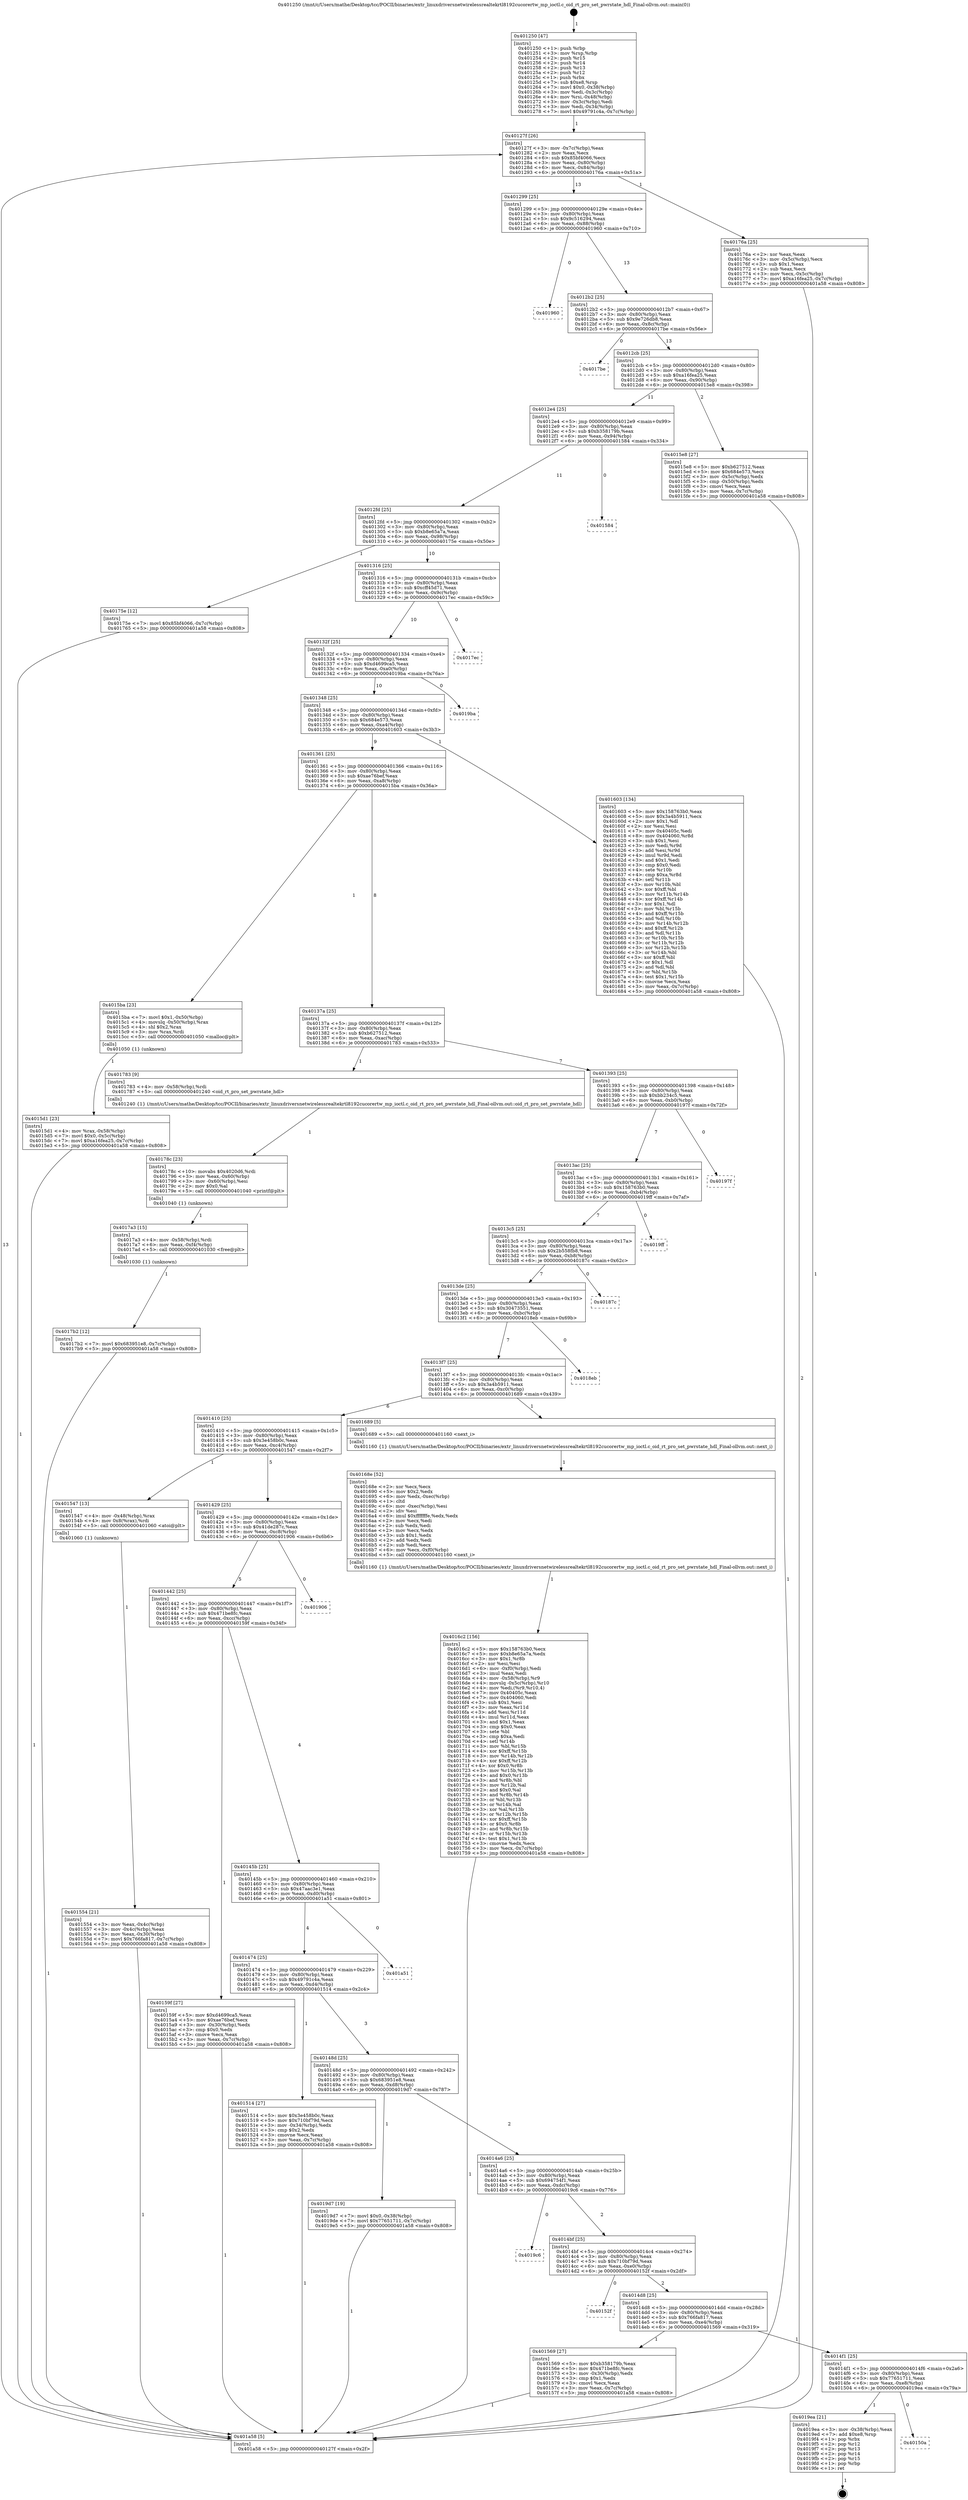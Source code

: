 digraph "0x401250" {
  label = "0x401250 (/mnt/c/Users/mathe/Desktop/tcc/POCII/binaries/extr_linuxdriversnetwirelessrealtekrtl8192cucorertw_mp_ioctl.c_oid_rt_pro_set_pwrstate_hdl_Final-ollvm.out::main(0))"
  labelloc = "t"
  node[shape=record]

  Entry [label="",width=0.3,height=0.3,shape=circle,fillcolor=black,style=filled]
  "0x40127f" [label="{
     0x40127f [26]\l
     | [instrs]\l
     &nbsp;&nbsp;0x40127f \<+3\>: mov -0x7c(%rbp),%eax\l
     &nbsp;&nbsp;0x401282 \<+2\>: mov %eax,%ecx\l
     &nbsp;&nbsp;0x401284 \<+6\>: sub $0x85bf4066,%ecx\l
     &nbsp;&nbsp;0x40128a \<+3\>: mov %eax,-0x80(%rbp)\l
     &nbsp;&nbsp;0x40128d \<+6\>: mov %ecx,-0x84(%rbp)\l
     &nbsp;&nbsp;0x401293 \<+6\>: je 000000000040176a \<main+0x51a\>\l
  }"]
  "0x40176a" [label="{
     0x40176a [25]\l
     | [instrs]\l
     &nbsp;&nbsp;0x40176a \<+2\>: xor %eax,%eax\l
     &nbsp;&nbsp;0x40176c \<+3\>: mov -0x5c(%rbp),%ecx\l
     &nbsp;&nbsp;0x40176f \<+3\>: sub $0x1,%eax\l
     &nbsp;&nbsp;0x401772 \<+2\>: sub %eax,%ecx\l
     &nbsp;&nbsp;0x401774 \<+3\>: mov %ecx,-0x5c(%rbp)\l
     &nbsp;&nbsp;0x401777 \<+7\>: movl $0xa16fea25,-0x7c(%rbp)\l
     &nbsp;&nbsp;0x40177e \<+5\>: jmp 0000000000401a58 \<main+0x808\>\l
  }"]
  "0x401299" [label="{
     0x401299 [25]\l
     | [instrs]\l
     &nbsp;&nbsp;0x401299 \<+5\>: jmp 000000000040129e \<main+0x4e\>\l
     &nbsp;&nbsp;0x40129e \<+3\>: mov -0x80(%rbp),%eax\l
     &nbsp;&nbsp;0x4012a1 \<+5\>: sub $0x9c516294,%eax\l
     &nbsp;&nbsp;0x4012a6 \<+6\>: mov %eax,-0x88(%rbp)\l
     &nbsp;&nbsp;0x4012ac \<+6\>: je 0000000000401960 \<main+0x710\>\l
  }"]
  Exit [label="",width=0.3,height=0.3,shape=circle,fillcolor=black,style=filled,peripheries=2]
  "0x401960" [label="{
     0x401960\l
  }", style=dashed]
  "0x4012b2" [label="{
     0x4012b2 [25]\l
     | [instrs]\l
     &nbsp;&nbsp;0x4012b2 \<+5\>: jmp 00000000004012b7 \<main+0x67\>\l
     &nbsp;&nbsp;0x4012b7 \<+3\>: mov -0x80(%rbp),%eax\l
     &nbsp;&nbsp;0x4012ba \<+5\>: sub $0x9e726db8,%eax\l
     &nbsp;&nbsp;0x4012bf \<+6\>: mov %eax,-0x8c(%rbp)\l
     &nbsp;&nbsp;0x4012c5 \<+6\>: je 00000000004017be \<main+0x56e\>\l
  }"]
  "0x40150a" [label="{
     0x40150a\l
  }", style=dashed]
  "0x4017be" [label="{
     0x4017be\l
  }", style=dashed]
  "0x4012cb" [label="{
     0x4012cb [25]\l
     | [instrs]\l
     &nbsp;&nbsp;0x4012cb \<+5\>: jmp 00000000004012d0 \<main+0x80\>\l
     &nbsp;&nbsp;0x4012d0 \<+3\>: mov -0x80(%rbp),%eax\l
     &nbsp;&nbsp;0x4012d3 \<+5\>: sub $0xa16fea25,%eax\l
     &nbsp;&nbsp;0x4012d8 \<+6\>: mov %eax,-0x90(%rbp)\l
     &nbsp;&nbsp;0x4012de \<+6\>: je 00000000004015e8 \<main+0x398\>\l
  }"]
  "0x4019ea" [label="{
     0x4019ea [21]\l
     | [instrs]\l
     &nbsp;&nbsp;0x4019ea \<+3\>: mov -0x38(%rbp),%eax\l
     &nbsp;&nbsp;0x4019ed \<+7\>: add $0xe8,%rsp\l
     &nbsp;&nbsp;0x4019f4 \<+1\>: pop %rbx\l
     &nbsp;&nbsp;0x4019f5 \<+2\>: pop %r12\l
     &nbsp;&nbsp;0x4019f7 \<+2\>: pop %r13\l
     &nbsp;&nbsp;0x4019f9 \<+2\>: pop %r14\l
     &nbsp;&nbsp;0x4019fb \<+2\>: pop %r15\l
     &nbsp;&nbsp;0x4019fd \<+1\>: pop %rbp\l
     &nbsp;&nbsp;0x4019fe \<+1\>: ret\l
  }"]
  "0x4015e8" [label="{
     0x4015e8 [27]\l
     | [instrs]\l
     &nbsp;&nbsp;0x4015e8 \<+5\>: mov $0xb627512,%eax\l
     &nbsp;&nbsp;0x4015ed \<+5\>: mov $0x684e573,%ecx\l
     &nbsp;&nbsp;0x4015f2 \<+3\>: mov -0x5c(%rbp),%edx\l
     &nbsp;&nbsp;0x4015f5 \<+3\>: cmp -0x50(%rbp),%edx\l
     &nbsp;&nbsp;0x4015f8 \<+3\>: cmovl %ecx,%eax\l
     &nbsp;&nbsp;0x4015fb \<+3\>: mov %eax,-0x7c(%rbp)\l
     &nbsp;&nbsp;0x4015fe \<+5\>: jmp 0000000000401a58 \<main+0x808\>\l
  }"]
  "0x4012e4" [label="{
     0x4012e4 [25]\l
     | [instrs]\l
     &nbsp;&nbsp;0x4012e4 \<+5\>: jmp 00000000004012e9 \<main+0x99\>\l
     &nbsp;&nbsp;0x4012e9 \<+3\>: mov -0x80(%rbp),%eax\l
     &nbsp;&nbsp;0x4012ec \<+5\>: sub $0xb358179b,%eax\l
     &nbsp;&nbsp;0x4012f1 \<+6\>: mov %eax,-0x94(%rbp)\l
     &nbsp;&nbsp;0x4012f7 \<+6\>: je 0000000000401584 \<main+0x334\>\l
  }"]
  "0x4017b2" [label="{
     0x4017b2 [12]\l
     | [instrs]\l
     &nbsp;&nbsp;0x4017b2 \<+7\>: movl $0x683951e8,-0x7c(%rbp)\l
     &nbsp;&nbsp;0x4017b9 \<+5\>: jmp 0000000000401a58 \<main+0x808\>\l
  }"]
  "0x401584" [label="{
     0x401584\l
  }", style=dashed]
  "0x4012fd" [label="{
     0x4012fd [25]\l
     | [instrs]\l
     &nbsp;&nbsp;0x4012fd \<+5\>: jmp 0000000000401302 \<main+0xb2\>\l
     &nbsp;&nbsp;0x401302 \<+3\>: mov -0x80(%rbp),%eax\l
     &nbsp;&nbsp;0x401305 \<+5\>: sub $0xb8e65a7a,%eax\l
     &nbsp;&nbsp;0x40130a \<+6\>: mov %eax,-0x98(%rbp)\l
     &nbsp;&nbsp;0x401310 \<+6\>: je 000000000040175e \<main+0x50e\>\l
  }"]
  "0x4017a3" [label="{
     0x4017a3 [15]\l
     | [instrs]\l
     &nbsp;&nbsp;0x4017a3 \<+4\>: mov -0x58(%rbp),%rdi\l
     &nbsp;&nbsp;0x4017a7 \<+6\>: mov %eax,-0xf4(%rbp)\l
     &nbsp;&nbsp;0x4017ad \<+5\>: call 0000000000401030 \<free@plt\>\l
     | [calls]\l
     &nbsp;&nbsp;0x401030 \{1\} (unknown)\l
  }"]
  "0x40175e" [label="{
     0x40175e [12]\l
     | [instrs]\l
     &nbsp;&nbsp;0x40175e \<+7\>: movl $0x85bf4066,-0x7c(%rbp)\l
     &nbsp;&nbsp;0x401765 \<+5\>: jmp 0000000000401a58 \<main+0x808\>\l
  }"]
  "0x401316" [label="{
     0x401316 [25]\l
     | [instrs]\l
     &nbsp;&nbsp;0x401316 \<+5\>: jmp 000000000040131b \<main+0xcb\>\l
     &nbsp;&nbsp;0x40131b \<+3\>: mov -0x80(%rbp),%eax\l
     &nbsp;&nbsp;0x40131e \<+5\>: sub $0xcff45d71,%eax\l
     &nbsp;&nbsp;0x401323 \<+6\>: mov %eax,-0x9c(%rbp)\l
     &nbsp;&nbsp;0x401329 \<+6\>: je 00000000004017ec \<main+0x59c\>\l
  }"]
  "0x40178c" [label="{
     0x40178c [23]\l
     | [instrs]\l
     &nbsp;&nbsp;0x40178c \<+10\>: movabs $0x4020d6,%rdi\l
     &nbsp;&nbsp;0x401796 \<+3\>: mov %eax,-0x60(%rbp)\l
     &nbsp;&nbsp;0x401799 \<+3\>: mov -0x60(%rbp),%esi\l
     &nbsp;&nbsp;0x40179c \<+2\>: mov $0x0,%al\l
     &nbsp;&nbsp;0x40179e \<+5\>: call 0000000000401040 \<printf@plt\>\l
     | [calls]\l
     &nbsp;&nbsp;0x401040 \{1\} (unknown)\l
  }"]
  "0x4017ec" [label="{
     0x4017ec\l
  }", style=dashed]
  "0x40132f" [label="{
     0x40132f [25]\l
     | [instrs]\l
     &nbsp;&nbsp;0x40132f \<+5\>: jmp 0000000000401334 \<main+0xe4\>\l
     &nbsp;&nbsp;0x401334 \<+3\>: mov -0x80(%rbp),%eax\l
     &nbsp;&nbsp;0x401337 \<+5\>: sub $0xd4699ca5,%eax\l
     &nbsp;&nbsp;0x40133c \<+6\>: mov %eax,-0xa0(%rbp)\l
     &nbsp;&nbsp;0x401342 \<+6\>: je 00000000004019ba \<main+0x76a\>\l
  }"]
  "0x4016c2" [label="{
     0x4016c2 [156]\l
     | [instrs]\l
     &nbsp;&nbsp;0x4016c2 \<+5\>: mov $0x158763b0,%ecx\l
     &nbsp;&nbsp;0x4016c7 \<+5\>: mov $0xb8e65a7a,%edx\l
     &nbsp;&nbsp;0x4016cc \<+3\>: mov $0x1,%r8b\l
     &nbsp;&nbsp;0x4016cf \<+2\>: xor %esi,%esi\l
     &nbsp;&nbsp;0x4016d1 \<+6\>: mov -0xf0(%rbp),%edi\l
     &nbsp;&nbsp;0x4016d7 \<+3\>: imul %eax,%edi\l
     &nbsp;&nbsp;0x4016da \<+4\>: mov -0x58(%rbp),%r9\l
     &nbsp;&nbsp;0x4016de \<+4\>: movslq -0x5c(%rbp),%r10\l
     &nbsp;&nbsp;0x4016e2 \<+4\>: mov %edi,(%r9,%r10,4)\l
     &nbsp;&nbsp;0x4016e6 \<+7\>: mov 0x40405c,%eax\l
     &nbsp;&nbsp;0x4016ed \<+7\>: mov 0x404060,%edi\l
     &nbsp;&nbsp;0x4016f4 \<+3\>: sub $0x1,%esi\l
     &nbsp;&nbsp;0x4016f7 \<+3\>: mov %eax,%r11d\l
     &nbsp;&nbsp;0x4016fa \<+3\>: add %esi,%r11d\l
     &nbsp;&nbsp;0x4016fd \<+4\>: imul %r11d,%eax\l
     &nbsp;&nbsp;0x401701 \<+3\>: and $0x1,%eax\l
     &nbsp;&nbsp;0x401704 \<+3\>: cmp $0x0,%eax\l
     &nbsp;&nbsp;0x401707 \<+3\>: sete %bl\l
     &nbsp;&nbsp;0x40170a \<+3\>: cmp $0xa,%edi\l
     &nbsp;&nbsp;0x40170d \<+4\>: setl %r14b\l
     &nbsp;&nbsp;0x401711 \<+3\>: mov %bl,%r15b\l
     &nbsp;&nbsp;0x401714 \<+4\>: xor $0xff,%r15b\l
     &nbsp;&nbsp;0x401718 \<+3\>: mov %r14b,%r12b\l
     &nbsp;&nbsp;0x40171b \<+4\>: xor $0xff,%r12b\l
     &nbsp;&nbsp;0x40171f \<+4\>: xor $0x0,%r8b\l
     &nbsp;&nbsp;0x401723 \<+3\>: mov %r15b,%r13b\l
     &nbsp;&nbsp;0x401726 \<+4\>: and $0x0,%r13b\l
     &nbsp;&nbsp;0x40172a \<+3\>: and %r8b,%bl\l
     &nbsp;&nbsp;0x40172d \<+3\>: mov %r12b,%al\l
     &nbsp;&nbsp;0x401730 \<+2\>: and $0x0,%al\l
     &nbsp;&nbsp;0x401732 \<+3\>: and %r8b,%r14b\l
     &nbsp;&nbsp;0x401735 \<+3\>: or %bl,%r13b\l
     &nbsp;&nbsp;0x401738 \<+3\>: or %r14b,%al\l
     &nbsp;&nbsp;0x40173b \<+3\>: xor %al,%r13b\l
     &nbsp;&nbsp;0x40173e \<+3\>: or %r12b,%r15b\l
     &nbsp;&nbsp;0x401741 \<+4\>: xor $0xff,%r15b\l
     &nbsp;&nbsp;0x401745 \<+4\>: or $0x0,%r8b\l
     &nbsp;&nbsp;0x401749 \<+3\>: and %r8b,%r15b\l
     &nbsp;&nbsp;0x40174c \<+3\>: or %r15b,%r13b\l
     &nbsp;&nbsp;0x40174f \<+4\>: test $0x1,%r13b\l
     &nbsp;&nbsp;0x401753 \<+3\>: cmovne %edx,%ecx\l
     &nbsp;&nbsp;0x401756 \<+3\>: mov %ecx,-0x7c(%rbp)\l
     &nbsp;&nbsp;0x401759 \<+5\>: jmp 0000000000401a58 \<main+0x808\>\l
  }"]
  "0x4019ba" [label="{
     0x4019ba\l
  }", style=dashed]
  "0x401348" [label="{
     0x401348 [25]\l
     | [instrs]\l
     &nbsp;&nbsp;0x401348 \<+5\>: jmp 000000000040134d \<main+0xfd\>\l
     &nbsp;&nbsp;0x40134d \<+3\>: mov -0x80(%rbp),%eax\l
     &nbsp;&nbsp;0x401350 \<+5\>: sub $0x684e573,%eax\l
     &nbsp;&nbsp;0x401355 \<+6\>: mov %eax,-0xa4(%rbp)\l
     &nbsp;&nbsp;0x40135b \<+6\>: je 0000000000401603 \<main+0x3b3\>\l
  }"]
  "0x40168e" [label="{
     0x40168e [52]\l
     | [instrs]\l
     &nbsp;&nbsp;0x40168e \<+2\>: xor %ecx,%ecx\l
     &nbsp;&nbsp;0x401690 \<+5\>: mov $0x2,%edx\l
     &nbsp;&nbsp;0x401695 \<+6\>: mov %edx,-0xec(%rbp)\l
     &nbsp;&nbsp;0x40169b \<+1\>: cltd\l
     &nbsp;&nbsp;0x40169c \<+6\>: mov -0xec(%rbp),%esi\l
     &nbsp;&nbsp;0x4016a2 \<+2\>: idiv %esi\l
     &nbsp;&nbsp;0x4016a4 \<+6\>: imul $0xfffffffe,%edx,%edx\l
     &nbsp;&nbsp;0x4016aa \<+2\>: mov %ecx,%edi\l
     &nbsp;&nbsp;0x4016ac \<+2\>: sub %edx,%edi\l
     &nbsp;&nbsp;0x4016ae \<+2\>: mov %ecx,%edx\l
     &nbsp;&nbsp;0x4016b0 \<+3\>: sub $0x1,%edx\l
     &nbsp;&nbsp;0x4016b3 \<+2\>: add %edx,%edi\l
     &nbsp;&nbsp;0x4016b5 \<+2\>: sub %edi,%ecx\l
     &nbsp;&nbsp;0x4016b7 \<+6\>: mov %ecx,-0xf0(%rbp)\l
     &nbsp;&nbsp;0x4016bd \<+5\>: call 0000000000401160 \<next_i\>\l
     | [calls]\l
     &nbsp;&nbsp;0x401160 \{1\} (/mnt/c/Users/mathe/Desktop/tcc/POCII/binaries/extr_linuxdriversnetwirelessrealtekrtl8192cucorertw_mp_ioctl.c_oid_rt_pro_set_pwrstate_hdl_Final-ollvm.out::next_i)\l
  }"]
  "0x401603" [label="{
     0x401603 [134]\l
     | [instrs]\l
     &nbsp;&nbsp;0x401603 \<+5\>: mov $0x158763b0,%eax\l
     &nbsp;&nbsp;0x401608 \<+5\>: mov $0x3a4b5911,%ecx\l
     &nbsp;&nbsp;0x40160d \<+2\>: mov $0x1,%dl\l
     &nbsp;&nbsp;0x40160f \<+2\>: xor %esi,%esi\l
     &nbsp;&nbsp;0x401611 \<+7\>: mov 0x40405c,%edi\l
     &nbsp;&nbsp;0x401618 \<+8\>: mov 0x404060,%r8d\l
     &nbsp;&nbsp;0x401620 \<+3\>: sub $0x1,%esi\l
     &nbsp;&nbsp;0x401623 \<+3\>: mov %edi,%r9d\l
     &nbsp;&nbsp;0x401626 \<+3\>: add %esi,%r9d\l
     &nbsp;&nbsp;0x401629 \<+4\>: imul %r9d,%edi\l
     &nbsp;&nbsp;0x40162d \<+3\>: and $0x1,%edi\l
     &nbsp;&nbsp;0x401630 \<+3\>: cmp $0x0,%edi\l
     &nbsp;&nbsp;0x401633 \<+4\>: sete %r10b\l
     &nbsp;&nbsp;0x401637 \<+4\>: cmp $0xa,%r8d\l
     &nbsp;&nbsp;0x40163b \<+4\>: setl %r11b\l
     &nbsp;&nbsp;0x40163f \<+3\>: mov %r10b,%bl\l
     &nbsp;&nbsp;0x401642 \<+3\>: xor $0xff,%bl\l
     &nbsp;&nbsp;0x401645 \<+3\>: mov %r11b,%r14b\l
     &nbsp;&nbsp;0x401648 \<+4\>: xor $0xff,%r14b\l
     &nbsp;&nbsp;0x40164c \<+3\>: xor $0x1,%dl\l
     &nbsp;&nbsp;0x40164f \<+3\>: mov %bl,%r15b\l
     &nbsp;&nbsp;0x401652 \<+4\>: and $0xff,%r15b\l
     &nbsp;&nbsp;0x401656 \<+3\>: and %dl,%r10b\l
     &nbsp;&nbsp;0x401659 \<+3\>: mov %r14b,%r12b\l
     &nbsp;&nbsp;0x40165c \<+4\>: and $0xff,%r12b\l
     &nbsp;&nbsp;0x401660 \<+3\>: and %dl,%r11b\l
     &nbsp;&nbsp;0x401663 \<+3\>: or %r10b,%r15b\l
     &nbsp;&nbsp;0x401666 \<+3\>: or %r11b,%r12b\l
     &nbsp;&nbsp;0x401669 \<+3\>: xor %r12b,%r15b\l
     &nbsp;&nbsp;0x40166c \<+3\>: or %r14b,%bl\l
     &nbsp;&nbsp;0x40166f \<+3\>: xor $0xff,%bl\l
     &nbsp;&nbsp;0x401672 \<+3\>: or $0x1,%dl\l
     &nbsp;&nbsp;0x401675 \<+2\>: and %dl,%bl\l
     &nbsp;&nbsp;0x401677 \<+3\>: or %bl,%r15b\l
     &nbsp;&nbsp;0x40167a \<+4\>: test $0x1,%r15b\l
     &nbsp;&nbsp;0x40167e \<+3\>: cmovne %ecx,%eax\l
     &nbsp;&nbsp;0x401681 \<+3\>: mov %eax,-0x7c(%rbp)\l
     &nbsp;&nbsp;0x401684 \<+5\>: jmp 0000000000401a58 \<main+0x808\>\l
  }"]
  "0x401361" [label="{
     0x401361 [25]\l
     | [instrs]\l
     &nbsp;&nbsp;0x401361 \<+5\>: jmp 0000000000401366 \<main+0x116\>\l
     &nbsp;&nbsp;0x401366 \<+3\>: mov -0x80(%rbp),%eax\l
     &nbsp;&nbsp;0x401369 \<+5\>: sub $0xae76bef,%eax\l
     &nbsp;&nbsp;0x40136e \<+6\>: mov %eax,-0xa8(%rbp)\l
     &nbsp;&nbsp;0x401374 \<+6\>: je 00000000004015ba \<main+0x36a\>\l
  }"]
  "0x4015d1" [label="{
     0x4015d1 [23]\l
     | [instrs]\l
     &nbsp;&nbsp;0x4015d1 \<+4\>: mov %rax,-0x58(%rbp)\l
     &nbsp;&nbsp;0x4015d5 \<+7\>: movl $0x0,-0x5c(%rbp)\l
     &nbsp;&nbsp;0x4015dc \<+7\>: movl $0xa16fea25,-0x7c(%rbp)\l
     &nbsp;&nbsp;0x4015e3 \<+5\>: jmp 0000000000401a58 \<main+0x808\>\l
  }"]
  "0x4015ba" [label="{
     0x4015ba [23]\l
     | [instrs]\l
     &nbsp;&nbsp;0x4015ba \<+7\>: movl $0x1,-0x50(%rbp)\l
     &nbsp;&nbsp;0x4015c1 \<+4\>: movslq -0x50(%rbp),%rax\l
     &nbsp;&nbsp;0x4015c5 \<+4\>: shl $0x2,%rax\l
     &nbsp;&nbsp;0x4015c9 \<+3\>: mov %rax,%rdi\l
     &nbsp;&nbsp;0x4015cc \<+5\>: call 0000000000401050 \<malloc@plt\>\l
     | [calls]\l
     &nbsp;&nbsp;0x401050 \{1\} (unknown)\l
  }"]
  "0x40137a" [label="{
     0x40137a [25]\l
     | [instrs]\l
     &nbsp;&nbsp;0x40137a \<+5\>: jmp 000000000040137f \<main+0x12f\>\l
     &nbsp;&nbsp;0x40137f \<+3\>: mov -0x80(%rbp),%eax\l
     &nbsp;&nbsp;0x401382 \<+5\>: sub $0xb627512,%eax\l
     &nbsp;&nbsp;0x401387 \<+6\>: mov %eax,-0xac(%rbp)\l
     &nbsp;&nbsp;0x40138d \<+6\>: je 0000000000401783 \<main+0x533\>\l
  }"]
  "0x4014f1" [label="{
     0x4014f1 [25]\l
     | [instrs]\l
     &nbsp;&nbsp;0x4014f1 \<+5\>: jmp 00000000004014f6 \<main+0x2a6\>\l
     &nbsp;&nbsp;0x4014f6 \<+3\>: mov -0x80(%rbp),%eax\l
     &nbsp;&nbsp;0x4014f9 \<+5\>: sub $0x77651711,%eax\l
     &nbsp;&nbsp;0x4014fe \<+6\>: mov %eax,-0xe8(%rbp)\l
     &nbsp;&nbsp;0x401504 \<+6\>: je 00000000004019ea \<main+0x79a\>\l
  }"]
  "0x401783" [label="{
     0x401783 [9]\l
     | [instrs]\l
     &nbsp;&nbsp;0x401783 \<+4\>: mov -0x58(%rbp),%rdi\l
     &nbsp;&nbsp;0x401787 \<+5\>: call 0000000000401240 \<oid_rt_pro_set_pwrstate_hdl\>\l
     | [calls]\l
     &nbsp;&nbsp;0x401240 \{1\} (/mnt/c/Users/mathe/Desktop/tcc/POCII/binaries/extr_linuxdriversnetwirelessrealtekrtl8192cucorertw_mp_ioctl.c_oid_rt_pro_set_pwrstate_hdl_Final-ollvm.out::oid_rt_pro_set_pwrstate_hdl)\l
  }"]
  "0x401393" [label="{
     0x401393 [25]\l
     | [instrs]\l
     &nbsp;&nbsp;0x401393 \<+5\>: jmp 0000000000401398 \<main+0x148\>\l
     &nbsp;&nbsp;0x401398 \<+3\>: mov -0x80(%rbp),%eax\l
     &nbsp;&nbsp;0x40139b \<+5\>: sub $0xbb234c5,%eax\l
     &nbsp;&nbsp;0x4013a0 \<+6\>: mov %eax,-0xb0(%rbp)\l
     &nbsp;&nbsp;0x4013a6 \<+6\>: je 000000000040197f \<main+0x72f\>\l
  }"]
  "0x401569" [label="{
     0x401569 [27]\l
     | [instrs]\l
     &nbsp;&nbsp;0x401569 \<+5\>: mov $0xb358179b,%eax\l
     &nbsp;&nbsp;0x40156e \<+5\>: mov $0x471be8fc,%ecx\l
     &nbsp;&nbsp;0x401573 \<+3\>: mov -0x30(%rbp),%edx\l
     &nbsp;&nbsp;0x401576 \<+3\>: cmp $0x1,%edx\l
     &nbsp;&nbsp;0x401579 \<+3\>: cmovl %ecx,%eax\l
     &nbsp;&nbsp;0x40157c \<+3\>: mov %eax,-0x7c(%rbp)\l
     &nbsp;&nbsp;0x40157f \<+5\>: jmp 0000000000401a58 \<main+0x808\>\l
  }"]
  "0x40197f" [label="{
     0x40197f\l
  }", style=dashed]
  "0x4013ac" [label="{
     0x4013ac [25]\l
     | [instrs]\l
     &nbsp;&nbsp;0x4013ac \<+5\>: jmp 00000000004013b1 \<main+0x161\>\l
     &nbsp;&nbsp;0x4013b1 \<+3\>: mov -0x80(%rbp),%eax\l
     &nbsp;&nbsp;0x4013b4 \<+5\>: sub $0x158763b0,%eax\l
     &nbsp;&nbsp;0x4013b9 \<+6\>: mov %eax,-0xb4(%rbp)\l
     &nbsp;&nbsp;0x4013bf \<+6\>: je 00000000004019ff \<main+0x7af\>\l
  }"]
  "0x4014d8" [label="{
     0x4014d8 [25]\l
     | [instrs]\l
     &nbsp;&nbsp;0x4014d8 \<+5\>: jmp 00000000004014dd \<main+0x28d\>\l
     &nbsp;&nbsp;0x4014dd \<+3\>: mov -0x80(%rbp),%eax\l
     &nbsp;&nbsp;0x4014e0 \<+5\>: sub $0x766fa817,%eax\l
     &nbsp;&nbsp;0x4014e5 \<+6\>: mov %eax,-0xe4(%rbp)\l
     &nbsp;&nbsp;0x4014eb \<+6\>: je 0000000000401569 \<main+0x319\>\l
  }"]
  "0x4019ff" [label="{
     0x4019ff\l
  }", style=dashed]
  "0x4013c5" [label="{
     0x4013c5 [25]\l
     | [instrs]\l
     &nbsp;&nbsp;0x4013c5 \<+5\>: jmp 00000000004013ca \<main+0x17a\>\l
     &nbsp;&nbsp;0x4013ca \<+3\>: mov -0x80(%rbp),%eax\l
     &nbsp;&nbsp;0x4013cd \<+5\>: sub $0x2b558fb8,%eax\l
     &nbsp;&nbsp;0x4013d2 \<+6\>: mov %eax,-0xb8(%rbp)\l
     &nbsp;&nbsp;0x4013d8 \<+6\>: je 000000000040187c \<main+0x62c\>\l
  }"]
  "0x40152f" [label="{
     0x40152f\l
  }", style=dashed]
  "0x40187c" [label="{
     0x40187c\l
  }", style=dashed]
  "0x4013de" [label="{
     0x4013de [25]\l
     | [instrs]\l
     &nbsp;&nbsp;0x4013de \<+5\>: jmp 00000000004013e3 \<main+0x193\>\l
     &nbsp;&nbsp;0x4013e3 \<+3\>: mov -0x80(%rbp),%eax\l
     &nbsp;&nbsp;0x4013e6 \<+5\>: sub $0x30473551,%eax\l
     &nbsp;&nbsp;0x4013eb \<+6\>: mov %eax,-0xbc(%rbp)\l
     &nbsp;&nbsp;0x4013f1 \<+6\>: je 00000000004018eb \<main+0x69b\>\l
  }"]
  "0x4014bf" [label="{
     0x4014bf [25]\l
     | [instrs]\l
     &nbsp;&nbsp;0x4014bf \<+5\>: jmp 00000000004014c4 \<main+0x274\>\l
     &nbsp;&nbsp;0x4014c4 \<+3\>: mov -0x80(%rbp),%eax\l
     &nbsp;&nbsp;0x4014c7 \<+5\>: sub $0x710bf79d,%eax\l
     &nbsp;&nbsp;0x4014cc \<+6\>: mov %eax,-0xe0(%rbp)\l
     &nbsp;&nbsp;0x4014d2 \<+6\>: je 000000000040152f \<main+0x2df\>\l
  }"]
  "0x4018eb" [label="{
     0x4018eb\l
  }", style=dashed]
  "0x4013f7" [label="{
     0x4013f7 [25]\l
     | [instrs]\l
     &nbsp;&nbsp;0x4013f7 \<+5\>: jmp 00000000004013fc \<main+0x1ac\>\l
     &nbsp;&nbsp;0x4013fc \<+3\>: mov -0x80(%rbp),%eax\l
     &nbsp;&nbsp;0x4013ff \<+5\>: sub $0x3a4b5911,%eax\l
     &nbsp;&nbsp;0x401404 \<+6\>: mov %eax,-0xc0(%rbp)\l
     &nbsp;&nbsp;0x40140a \<+6\>: je 0000000000401689 \<main+0x439\>\l
  }"]
  "0x4019c6" [label="{
     0x4019c6\l
  }", style=dashed]
  "0x401689" [label="{
     0x401689 [5]\l
     | [instrs]\l
     &nbsp;&nbsp;0x401689 \<+5\>: call 0000000000401160 \<next_i\>\l
     | [calls]\l
     &nbsp;&nbsp;0x401160 \{1\} (/mnt/c/Users/mathe/Desktop/tcc/POCII/binaries/extr_linuxdriversnetwirelessrealtekrtl8192cucorertw_mp_ioctl.c_oid_rt_pro_set_pwrstate_hdl_Final-ollvm.out::next_i)\l
  }"]
  "0x401410" [label="{
     0x401410 [25]\l
     | [instrs]\l
     &nbsp;&nbsp;0x401410 \<+5\>: jmp 0000000000401415 \<main+0x1c5\>\l
     &nbsp;&nbsp;0x401415 \<+3\>: mov -0x80(%rbp),%eax\l
     &nbsp;&nbsp;0x401418 \<+5\>: sub $0x3e458b0c,%eax\l
     &nbsp;&nbsp;0x40141d \<+6\>: mov %eax,-0xc4(%rbp)\l
     &nbsp;&nbsp;0x401423 \<+6\>: je 0000000000401547 \<main+0x2f7\>\l
  }"]
  "0x4014a6" [label="{
     0x4014a6 [25]\l
     | [instrs]\l
     &nbsp;&nbsp;0x4014a6 \<+5\>: jmp 00000000004014ab \<main+0x25b\>\l
     &nbsp;&nbsp;0x4014ab \<+3\>: mov -0x80(%rbp),%eax\l
     &nbsp;&nbsp;0x4014ae \<+5\>: sub $0x694754f1,%eax\l
     &nbsp;&nbsp;0x4014b3 \<+6\>: mov %eax,-0xdc(%rbp)\l
     &nbsp;&nbsp;0x4014b9 \<+6\>: je 00000000004019c6 \<main+0x776\>\l
  }"]
  "0x401547" [label="{
     0x401547 [13]\l
     | [instrs]\l
     &nbsp;&nbsp;0x401547 \<+4\>: mov -0x48(%rbp),%rax\l
     &nbsp;&nbsp;0x40154b \<+4\>: mov 0x8(%rax),%rdi\l
     &nbsp;&nbsp;0x40154f \<+5\>: call 0000000000401060 \<atoi@plt\>\l
     | [calls]\l
     &nbsp;&nbsp;0x401060 \{1\} (unknown)\l
  }"]
  "0x401429" [label="{
     0x401429 [25]\l
     | [instrs]\l
     &nbsp;&nbsp;0x401429 \<+5\>: jmp 000000000040142e \<main+0x1de\>\l
     &nbsp;&nbsp;0x40142e \<+3\>: mov -0x80(%rbp),%eax\l
     &nbsp;&nbsp;0x401431 \<+5\>: sub $0x41de287c,%eax\l
     &nbsp;&nbsp;0x401436 \<+6\>: mov %eax,-0xc8(%rbp)\l
     &nbsp;&nbsp;0x40143c \<+6\>: je 0000000000401906 \<main+0x6b6\>\l
  }"]
  "0x4019d7" [label="{
     0x4019d7 [19]\l
     | [instrs]\l
     &nbsp;&nbsp;0x4019d7 \<+7\>: movl $0x0,-0x38(%rbp)\l
     &nbsp;&nbsp;0x4019de \<+7\>: movl $0x77651711,-0x7c(%rbp)\l
     &nbsp;&nbsp;0x4019e5 \<+5\>: jmp 0000000000401a58 \<main+0x808\>\l
  }"]
  "0x401906" [label="{
     0x401906\l
  }", style=dashed]
  "0x401442" [label="{
     0x401442 [25]\l
     | [instrs]\l
     &nbsp;&nbsp;0x401442 \<+5\>: jmp 0000000000401447 \<main+0x1f7\>\l
     &nbsp;&nbsp;0x401447 \<+3\>: mov -0x80(%rbp),%eax\l
     &nbsp;&nbsp;0x40144a \<+5\>: sub $0x471be8fc,%eax\l
     &nbsp;&nbsp;0x40144f \<+6\>: mov %eax,-0xcc(%rbp)\l
     &nbsp;&nbsp;0x401455 \<+6\>: je 000000000040159f \<main+0x34f\>\l
  }"]
  "0x401554" [label="{
     0x401554 [21]\l
     | [instrs]\l
     &nbsp;&nbsp;0x401554 \<+3\>: mov %eax,-0x4c(%rbp)\l
     &nbsp;&nbsp;0x401557 \<+3\>: mov -0x4c(%rbp),%eax\l
     &nbsp;&nbsp;0x40155a \<+3\>: mov %eax,-0x30(%rbp)\l
     &nbsp;&nbsp;0x40155d \<+7\>: movl $0x766fa817,-0x7c(%rbp)\l
     &nbsp;&nbsp;0x401564 \<+5\>: jmp 0000000000401a58 \<main+0x808\>\l
  }"]
  "0x40159f" [label="{
     0x40159f [27]\l
     | [instrs]\l
     &nbsp;&nbsp;0x40159f \<+5\>: mov $0xd4699ca5,%eax\l
     &nbsp;&nbsp;0x4015a4 \<+5\>: mov $0xae76bef,%ecx\l
     &nbsp;&nbsp;0x4015a9 \<+3\>: mov -0x30(%rbp),%edx\l
     &nbsp;&nbsp;0x4015ac \<+3\>: cmp $0x0,%edx\l
     &nbsp;&nbsp;0x4015af \<+3\>: cmove %ecx,%eax\l
     &nbsp;&nbsp;0x4015b2 \<+3\>: mov %eax,-0x7c(%rbp)\l
     &nbsp;&nbsp;0x4015b5 \<+5\>: jmp 0000000000401a58 \<main+0x808\>\l
  }"]
  "0x40145b" [label="{
     0x40145b [25]\l
     | [instrs]\l
     &nbsp;&nbsp;0x40145b \<+5\>: jmp 0000000000401460 \<main+0x210\>\l
     &nbsp;&nbsp;0x401460 \<+3\>: mov -0x80(%rbp),%eax\l
     &nbsp;&nbsp;0x401463 \<+5\>: sub $0x47aac3e1,%eax\l
     &nbsp;&nbsp;0x401468 \<+6\>: mov %eax,-0xd0(%rbp)\l
     &nbsp;&nbsp;0x40146e \<+6\>: je 0000000000401a51 \<main+0x801\>\l
  }"]
  "0x401250" [label="{
     0x401250 [47]\l
     | [instrs]\l
     &nbsp;&nbsp;0x401250 \<+1\>: push %rbp\l
     &nbsp;&nbsp;0x401251 \<+3\>: mov %rsp,%rbp\l
     &nbsp;&nbsp;0x401254 \<+2\>: push %r15\l
     &nbsp;&nbsp;0x401256 \<+2\>: push %r14\l
     &nbsp;&nbsp;0x401258 \<+2\>: push %r13\l
     &nbsp;&nbsp;0x40125a \<+2\>: push %r12\l
     &nbsp;&nbsp;0x40125c \<+1\>: push %rbx\l
     &nbsp;&nbsp;0x40125d \<+7\>: sub $0xe8,%rsp\l
     &nbsp;&nbsp;0x401264 \<+7\>: movl $0x0,-0x38(%rbp)\l
     &nbsp;&nbsp;0x40126b \<+3\>: mov %edi,-0x3c(%rbp)\l
     &nbsp;&nbsp;0x40126e \<+4\>: mov %rsi,-0x48(%rbp)\l
     &nbsp;&nbsp;0x401272 \<+3\>: mov -0x3c(%rbp),%edi\l
     &nbsp;&nbsp;0x401275 \<+3\>: mov %edi,-0x34(%rbp)\l
     &nbsp;&nbsp;0x401278 \<+7\>: movl $0x49791c4a,-0x7c(%rbp)\l
  }"]
  "0x401a51" [label="{
     0x401a51\l
  }", style=dashed]
  "0x401474" [label="{
     0x401474 [25]\l
     | [instrs]\l
     &nbsp;&nbsp;0x401474 \<+5\>: jmp 0000000000401479 \<main+0x229\>\l
     &nbsp;&nbsp;0x401479 \<+3\>: mov -0x80(%rbp),%eax\l
     &nbsp;&nbsp;0x40147c \<+5\>: sub $0x49791c4a,%eax\l
     &nbsp;&nbsp;0x401481 \<+6\>: mov %eax,-0xd4(%rbp)\l
     &nbsp;&nbsp;0x401487 \<+6\>: je 0000000000401514 \<main+0x2c4\>\l
  }"]
  "0x401a58" [label="{
     0x401a58 [5]\l
     | [instrs]\l
     &nbsp;&nbsp;0x401a58 \<+5\>: jmp 000000000040127f \<main+0x2f\>\l
  }"]
  "0x401514" [label="{
     0x401514 [27]\l
     | [instrs]\l
     &nbsp;&nbsp;0x401514 \<+5\>: mov $0x3e458b0c,%eax\l
     &nbsp;&nbsp;0x401519 \<+5\>: mov $0x710bf79d,%ecx\l
     &nbsp;&nbsp;0x40151e \<+3\>: mov -0x34(%rbp),%edx\l
     &nbsp;&nbsp;0x401521 \<+3\>: cmp $0x2,%edx\l
     &nbsp;&nbsp;0x401524 \<+3\>: cmovne %ecx,%eax\l
     &nbsp;&nbsp;0x401527 \<+3\>: mov %eax,-0x7c(%rbp)\l
     &nbsp;&nbsp;0x40152a \<+5\>: jmp 0000000000401a58 \<main+0x808\>\l
  }"]
  "0x40148d" [label="{
     0x40148d [25]\l
     | [instrs]\l
     &nbsp;&nbsp;0x40148d \<+5\>: jmp 0000000000401492 \<main+0x242\>\l
     &nbsp;&nbsp;0x401492 \<+3\>: mov -0x80(%rbp),%eax\l
     &nbsp;&nbsp;0x401495 \<+5\>: sub $0x683951e8,%eax\l
     &nbsp;&nbsp;0x40149a \<+6\>: mov %eax,-0xd8(%rbp)\l
     &nbsp;&nbsp;0x4014a0 \<+6\>: je 00000000004019d7 \<main+0x787\>\l
  }"]
  Entry -> "0x401250" [label=" 1"]
  "0x40127f" -> "0x40176a" [label=" 1"]
  "0x40127f" -> "0x401299" [label=" 13"]
  "0x4019ea" -> Exit [label=" 1"]
  "0x401299" -> "0x401960" [label=" 0"]
  "0x401299" -> "0x4012b2" [label=" 13"]
  "0x4014f1" -> "0x40150a" [label=" 0"]
  "0x4012b2" -> "0x4017be" [label=" 0"]
  "0x4012b2" -> "0x4012cb" [label=" 13"]
  "0x4014f1" -> "0x4019ea" [label=" 1"]
  "0x4012cb" -> "0x4015e8" [label=" 2"]
  "0x4012cb" -> "0x4012e4" [label=" 11"]
  "0x4019d7" -> "0x401a58" [label=" 1"]
  "0x4012e4" -> "0x401584" [label=" 0"]
  "0x4012e4" -> "0x4012fd" [label=" 11"]
  "0x4017b2" -> "0x401a58" [label=" 1"]
  "0x4012fd" -> "0x40175e" [label=" 1"]
  "0x4012fd" -> "0x401316" [label=" 10"]
  "0x4017a3" -> "0x4017b2" [label=" 1"]
  "0x401316" -> "0x4017ec" [label=" 0"]
  "0x401316" -> "0x40132f" [label=" 10"]
  "0x40178c" -> "0x4017a3" [label=" 1"]
  "0x40132f" -> "0x4019ba" [label=" 0"]
  "0x40132f" -> "0x401348" [label=" 10"]
  "0x401783" -> "0x40178c" [label=" 1"]
  "0x401348" -> "0x401603" [label=" 1"]
  "0x401348" -> "0x401361" [label=" 9"]
  "0x40176a" -> "0x401a58" [label=" 1"]
  "0x401361" -> "0x4015ba" [label=" 1"]
  "0x401361" -> "0x40137a" [label=" 8"]
  "0x40175e" -> "0x401a58" [label=" 1"]
  "0x40137a" -> "0x401783" [label=" 1"]
  "0x40137a" -> "0x401393" [label=" 7"]
  "0x4016c2" -> "0x401a58" [label=" 1"]
  "0x401393" -> "0x40197f" [label=" 0"]
  "0x401393" -> "0x4013ac" [label=" 7"]
  "0x40168e" -> "0x4016c2" [label=" 1"]
  "0x4013ac" -> "0x4019ff" [label=" 0"]
  "0x4013ac" -> "0x4013c5" [label=" 7"]
  "0x401603" -> "0x401a58" [label=" 1"]
  "0x4013c5" -> "0x40187c" [label=" 0"]
  "0x4013c5" -> "0x4013de" [label=" 7"]
  "0x4015e8" -> "0x401a58" [label=" 2"]
  "0x4013de" -> "0x4018eb" [label=" 0"]
  "0x4013de" -> "0x4013f7" [label=" 7"]
  "0x4015ba" -> "0x4015d1" [label=" 1"]
  "0x4013f7" -> "0x401689" [label=" 1"]
  "0x4013f7" -> "0x401410" [label=" 6"]
  "0x40159f" -> "0x401a58" [label=" 1"]
  "0x401410" -> "0x401547" [label=" 1"]
  "0x401410" -> "0x401429" [label=" 5"]
  "0x4014d8" -> "0x4014f1" [label=" 1"]
  "0x401429" -> "0x401906" [label=" 0"]
  "0x401429" -> "0x401442" [label=" 5"]
  "0x4014d8" -> "0x401569" [label=" 1"]
  "0x401442" -> "0x40159f" [label=" 1"]
  "0x401442" -> "0x40145b" [label=" 4"]
  "0x4014bf" -> "0x4014d8" [label=" 2"]
  "0x40145b" -> "0x401a51" [label=" 0"]
  "0x40145b" -> "0x401474" [label=" 4"]
  "0x4014bf" -> "0x40152f" [label=" 0"]
  "0x401474" -> "0x401514" [label=" 1"]
  "0x401474" -> "0x40148d" [label=" 3"]
  "0x401514" -> "0x401a58" [label=" 1"]
  "0x401250" -> "0x40127f" [label=" 1"]
  "0x401a58" -> "0x40127f" [label=" 13"]
  "0x401547" -> "0x401554" [label=" 1"]
  "0x401554" -> "0x401a58" [label=" 1"]
  "0x401689" -> "0x40168e" [label=" 1"]
  "0x40148d" -> "0x4019d7" [label=" 1"]
  "0x40148d" -> "0x4014a6" [label=" 2"]
  "0x401569" -> "0x401a58" [label=" 1"]
  "0x4014a6" -> "0x4019c6" [label=" 0"]
  "0x4014a6" -> "0x4014bf" [label=" 2"]
  "0x4015d1" -> "0x401a58" [label=" 1"]
}
